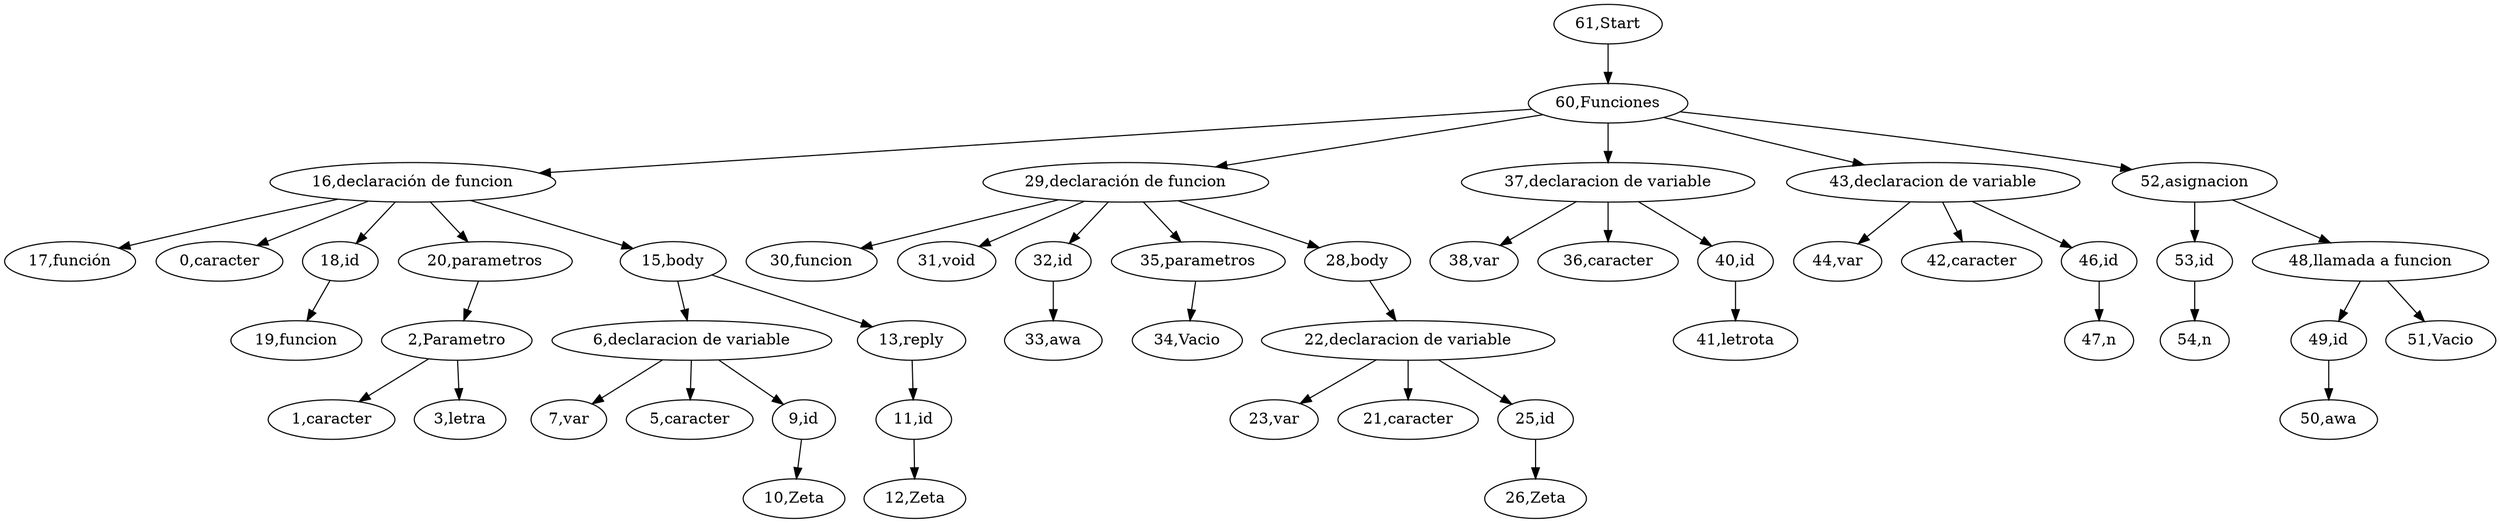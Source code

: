 digraph {
"61,Start" -> "60,Funciones";
"60,Funciones" -> "16,declaración de funcion";
"16,declaración de funcion" -> "17,función";
"16,declaración de funcion" -> "0,caracter";
"16,declaración de funcion" -> "18,id";
"18,id" -> "19,funcion";
"16,declaración de funcion" -> "20,parametros";
"20,parametros" -> "2,Parametro";
"2,Parametro" -> "1,caracter";
"2,Parametro" -> "3,letra";
"16,declaración de funcion" -> "15,body";
"15,body" -> "6,declaracion de variable";
"6,declaracion de variable" -> "7,var";
"6,declaracion de variable" -> "5,caracter";
"6,declaracion de variable" -> "9,id";
"9,id" -> "10,Zeta";
"15,body" -> "13,reply";
"13,reply" -> "11,id";
"11,id" -> "12,Zeta";
"60,Funciones" -> "29,declaración de funcion";
"29,declaración de funcion" -> "30,funcion";
"29,declaración de funcion" -> "31,void";
"29,declaración de funcion" -> "32,id";
"32,id" -> "33,awa";
"29,declaración de funcion" -> "35,parametros";
"35,parametros" -> "34,Vacio";
"29,declaración de funcion" -> "28,body";
"28,body" -> "22,declaracion de variable";
"22,declaracion de variable" -> "23,var";
"22,declaracion de variable" -> "21,caracter";
"22,declaracion de variable" -> "25,id";
"25,id" -> "26,Zeta";
"60,Funciones" -> "37,declaracion de variable";
"37,declaracion de variable" -> "38,var";
"37,declaracion de variable" -> "36,caracter";
"37,declaracion de variable" -> "40,id";
"40,id" -> "41,letrota";
"60,Funciones" -> "43,declaracion de variable";
"43,declaracion de variable" -> "44,var";
"43,declaracion de variable" -> "42,caracter";
"43,declaracion de variable" -> "46,id";
"46,id" -> "47,n";
"60,Funciones" -> "52,asignacion";
"52,asignacion" -> "53,id";
"53,id" -> "54,n";
"52,asignacion" -> "48,llamada a funcion";
"48,llamada a funcion" -> "49,id";
"49,id" -> "50,awa";
"48,llamada a funcion" -> "51,Vacio";

}